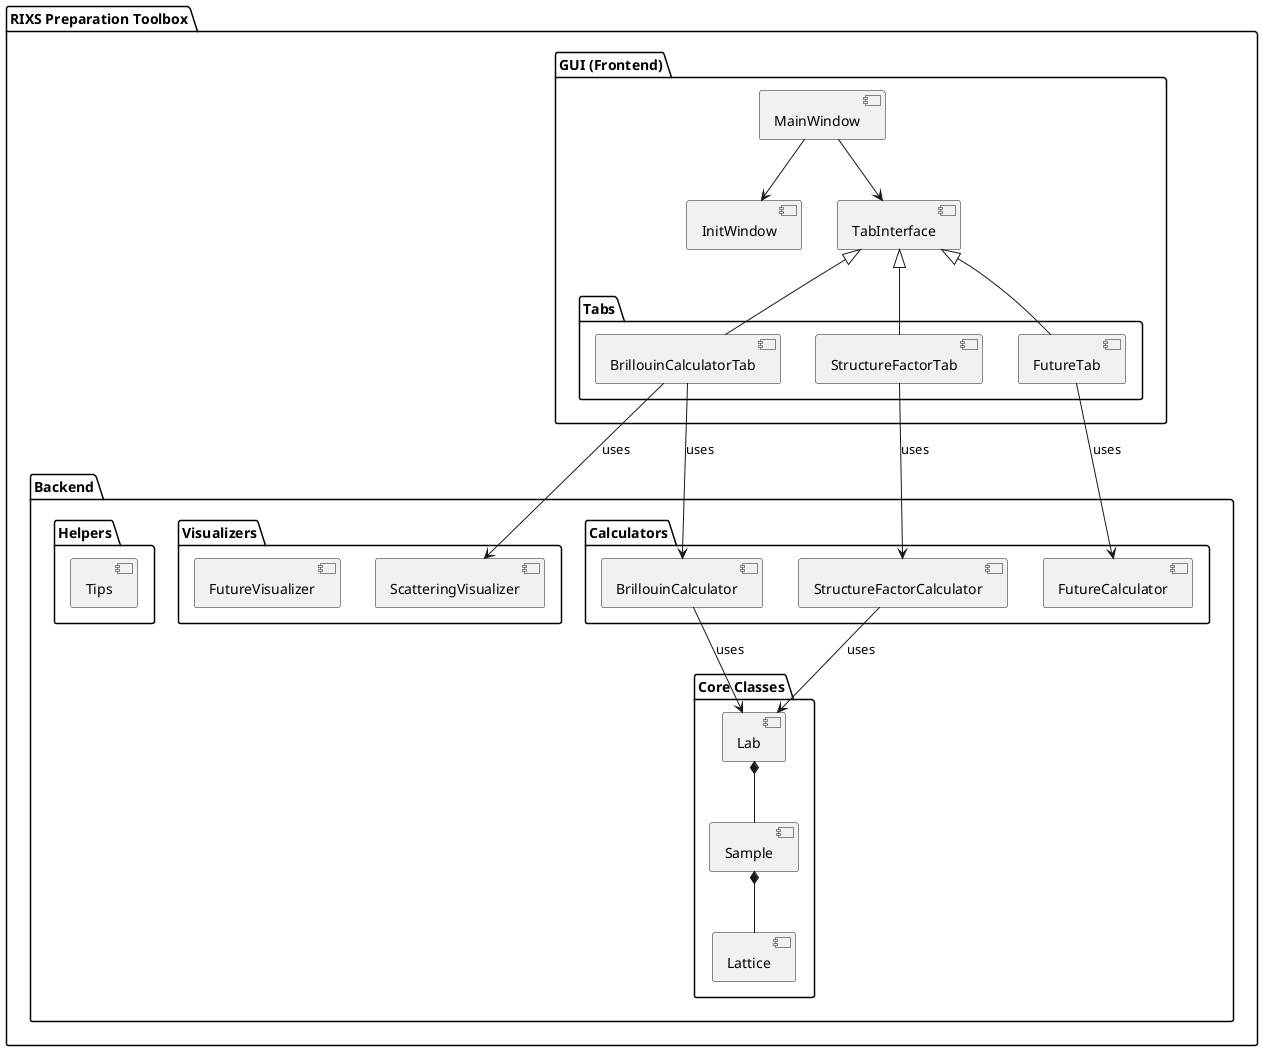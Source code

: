 @startuml RIXS Preparation Toolbox Structure

package "RIXS Preparation Toolbox" {
  
  package "GUI (Frontend)" {
    [MainWindow]
    [InitWindow]
    [TabInterface]
    
    package "Tabs" {
      [BrillouinCalculatorTab]
      [StructureFactorTab]
      [FutureTab]
    }
  }
  
  package "Backend" {
    package "Calculators" {
      [BrillouinCalculator]
      [StructureFactorCalculator]
      [FutureCalculator]
    }
    
    package "Visualizers" {
      [ScatteringVisualizer]
      [FutureVisualizer]
    }
    
    package "Helpers" {
      [Tips]
    }

    package "Core Classes" {
      [Lab]
      [Sample]
      [Lattice]
    }
  }
  
  [TabInterface] <|-- [BrillouinCalculatorTab]
  [TabInterface] <|-- [StructureFactorTab]
  [TabInterface] <|-- [FutureTab]
  
  [MainWindow] --> [TabInterface]
  [MainWindow] --> [InitWindow]
  
  [BrillouinCalculatorTab] --> [BrillouinCalculator] : uses
  [BrillouinCalculatorTab] --> [ScatteringVisualizer] : uses
  

  [StructureFactorTab] --> [StructureFactorCalculator] : uses
  
  [BrillouinCalculator] --> [Lab] : uses
  [StructureFactorCalculator] --> [Lab] : uses
  
  [FutureTab] --> [FutureCalculator] : uses

  [Lab] *-- [Sample] 
  [Sample] *-- [Lattice]
}

@enduml 